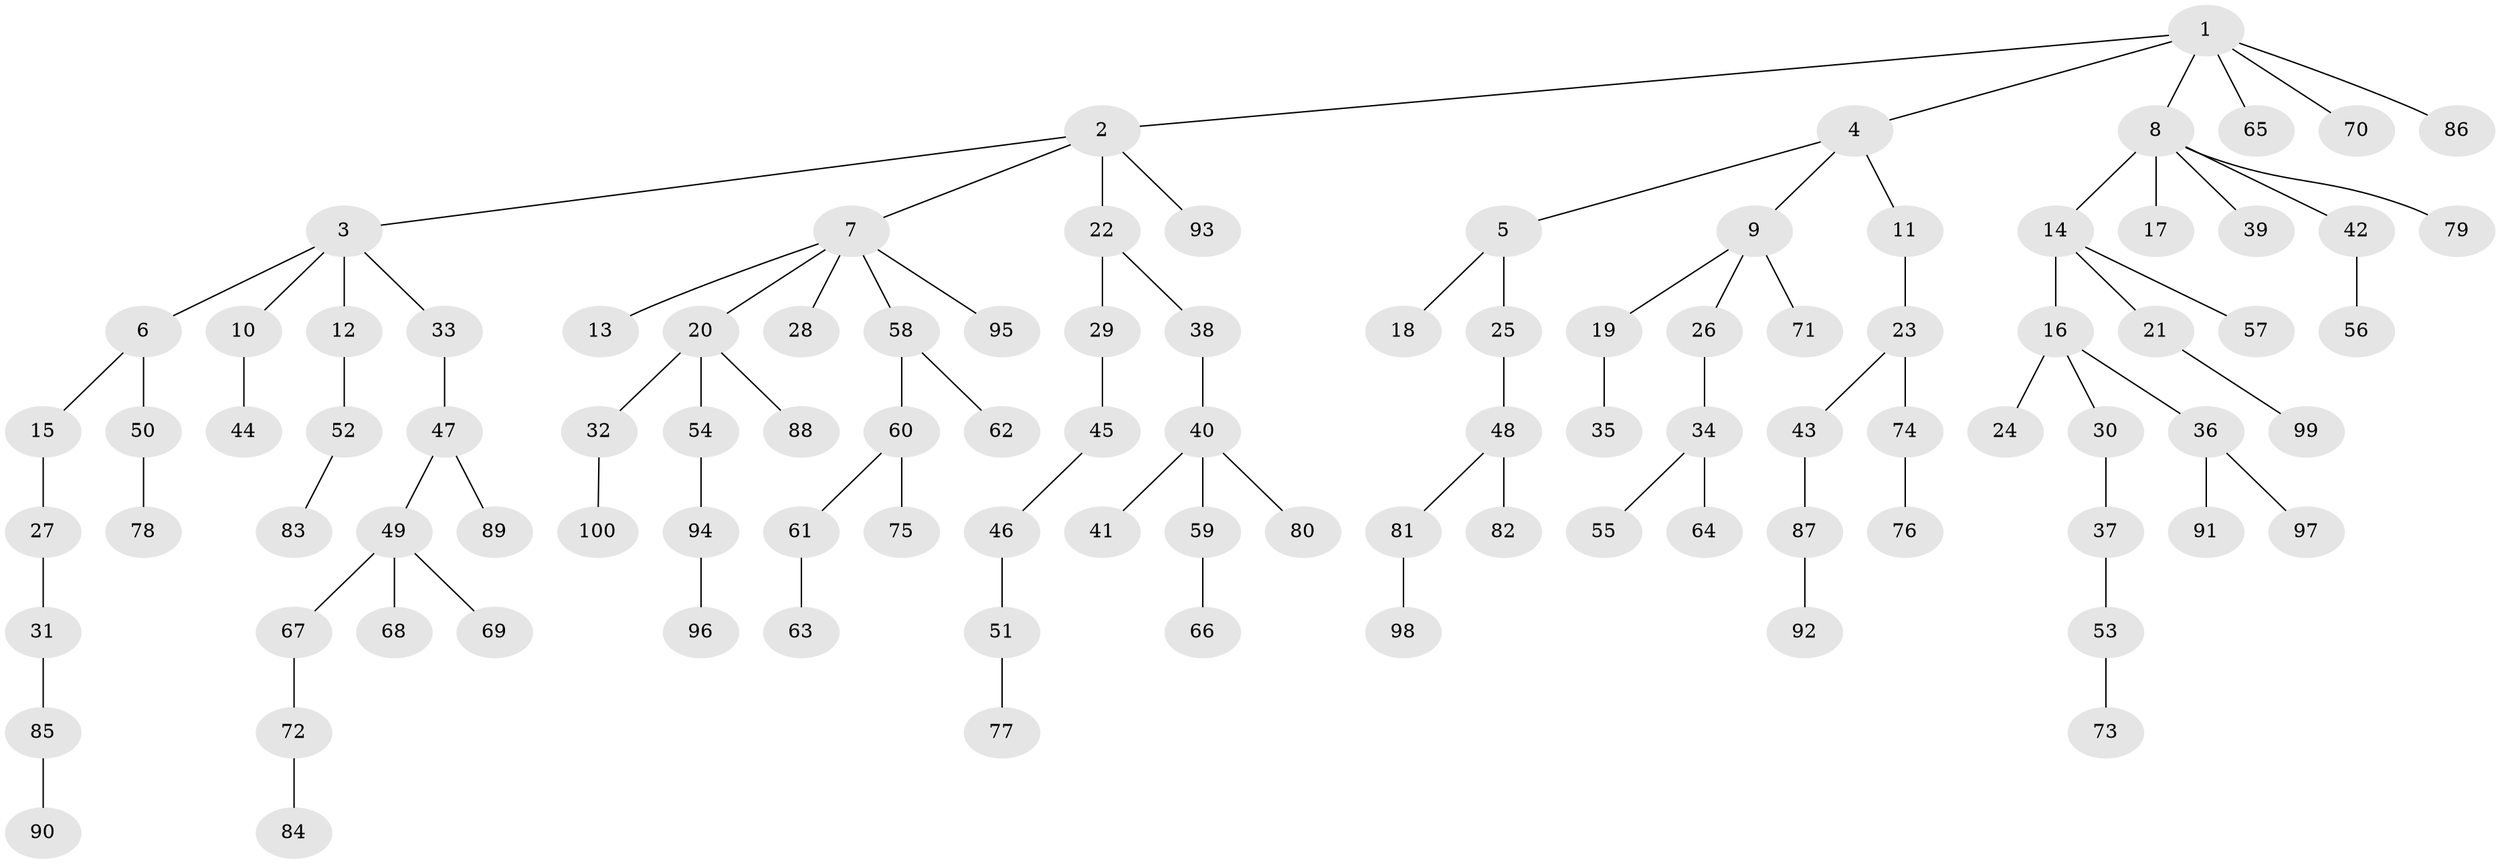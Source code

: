 // Generated by graph-tools (version 1.1) at 2025/11/02/27/25 16:11:26]
// undirected, 100 vertices, 99 edges
graph export_dot {
graph [start="1"]
  node [color=gray90,style=filled];
  1;
  2;
  3;
  4;
  5;
  6;
  7;
  8;
  9;
  10;
  11;
  12;
  13;
  14;
  15;
  16;
  17;
  18;
  19;
  20;
  21;
  22;
  23;
  24;
  25;
  26;
  27;
  28;
  29;
  30;
  31;
  32;
  33;
  34;
  35;
  36;
  37;
  38;
  39;
  40;
  41;
  42;
  43;
  44;
  45;
  46;
  47;
  48;
  49;
  50;
  51;
  52;
  53;
  54;
  55;
  56;
  57;
  58;
  59;
  60;
  61;
  62;
  63;
  64;
  65;
  66;
  67;
  68;
  69;
  70;
  71;
  72;
  73;
  74;
  75;
  76;
  77;
  78;
  79;
  80;
  81;
  82;
  83;
  84;
  85;
  86;
  87;
  88;
  89;
  90;
  91;
  92;
  93;
  94;
  95;
  96;
  97;
  98;
  99;
  100;
  1 -- 2;
  1 -- 4;
  1 -- 8;
  1 -- 65;
  1 -- 70;
  1 -- 86;
  2 -- 3;
  2 -- 7;
  2 -- 22;
  2 -- 93;
  3 -- 6;
  3 -- 10;
  3 -- 12;
  3 -- 33;
  4 -- 5;
  4 -- 9;
  4 -- 11;
  5 -- 18;
  5 -- 25;
  6 -- 15;
  6 -- 50;
  7 -- 13;
  7 -- 20;
  7 -- 28;
  7 -- 58;
  7 -- 95;
  8 -- 14;
  8 -- 17;
  8 -- 39;
  8 -- 42;
  8 -- 79;
  9 -- 19;
  9 -- 26;
  9 -- 71;
  10 -- 44;
  11 -- 23;
  12 -- 52;
  14 -- 16;
  14 -- 21;
  14 -- 57;
  15 -- 27;
  16 -- 24;
  16 -- 30;
  16 -- 36;
  19 -- 35;
  20 -- 32;
  20 -- 54;
  20 -- 88;
  21 -- 99;
  22 -- 29;
  22 -- 38;
  23 -- 43;
  23 -- 74;
  25 -- 48;
  26 -- 34;
  27 -- 31;
  29 -- 45;
  30 -- 37;
  31 -- 85;
  32 -- 100;
  33 -- 47;
  34 -- 55;
  34 -- 64;
  36 -- 91;
  36 -- 97;
  37 -- 53;
  38 -- 40;
  40 -- 41;
  40 -- 59;
  40 -- 80;
  42 -- 56;
  43 -- 87;
  45 -- 46;
  46 -- 51;
  47 -- 49;
  47 -- 89;
  48 -- 81;
  48 -- 82;
  49 -- 67;
  49 -- 68;
  49 -- 69;
  50 -- 78;
  51 -- 77;
  52 -- 83;
  53 -- 73;
  54 -- 94;
  58 -- 60;
  58 -- 62;
  59 -- 66;
  60 -- 61;
  60 -- 75;
  61 -- 63;
  67 -- 72;
  72 -- 84;
  74 -- 76;
  81 -- 98;
  85 -- 90;
  87 -- 92;
  94 -- 96;
}
